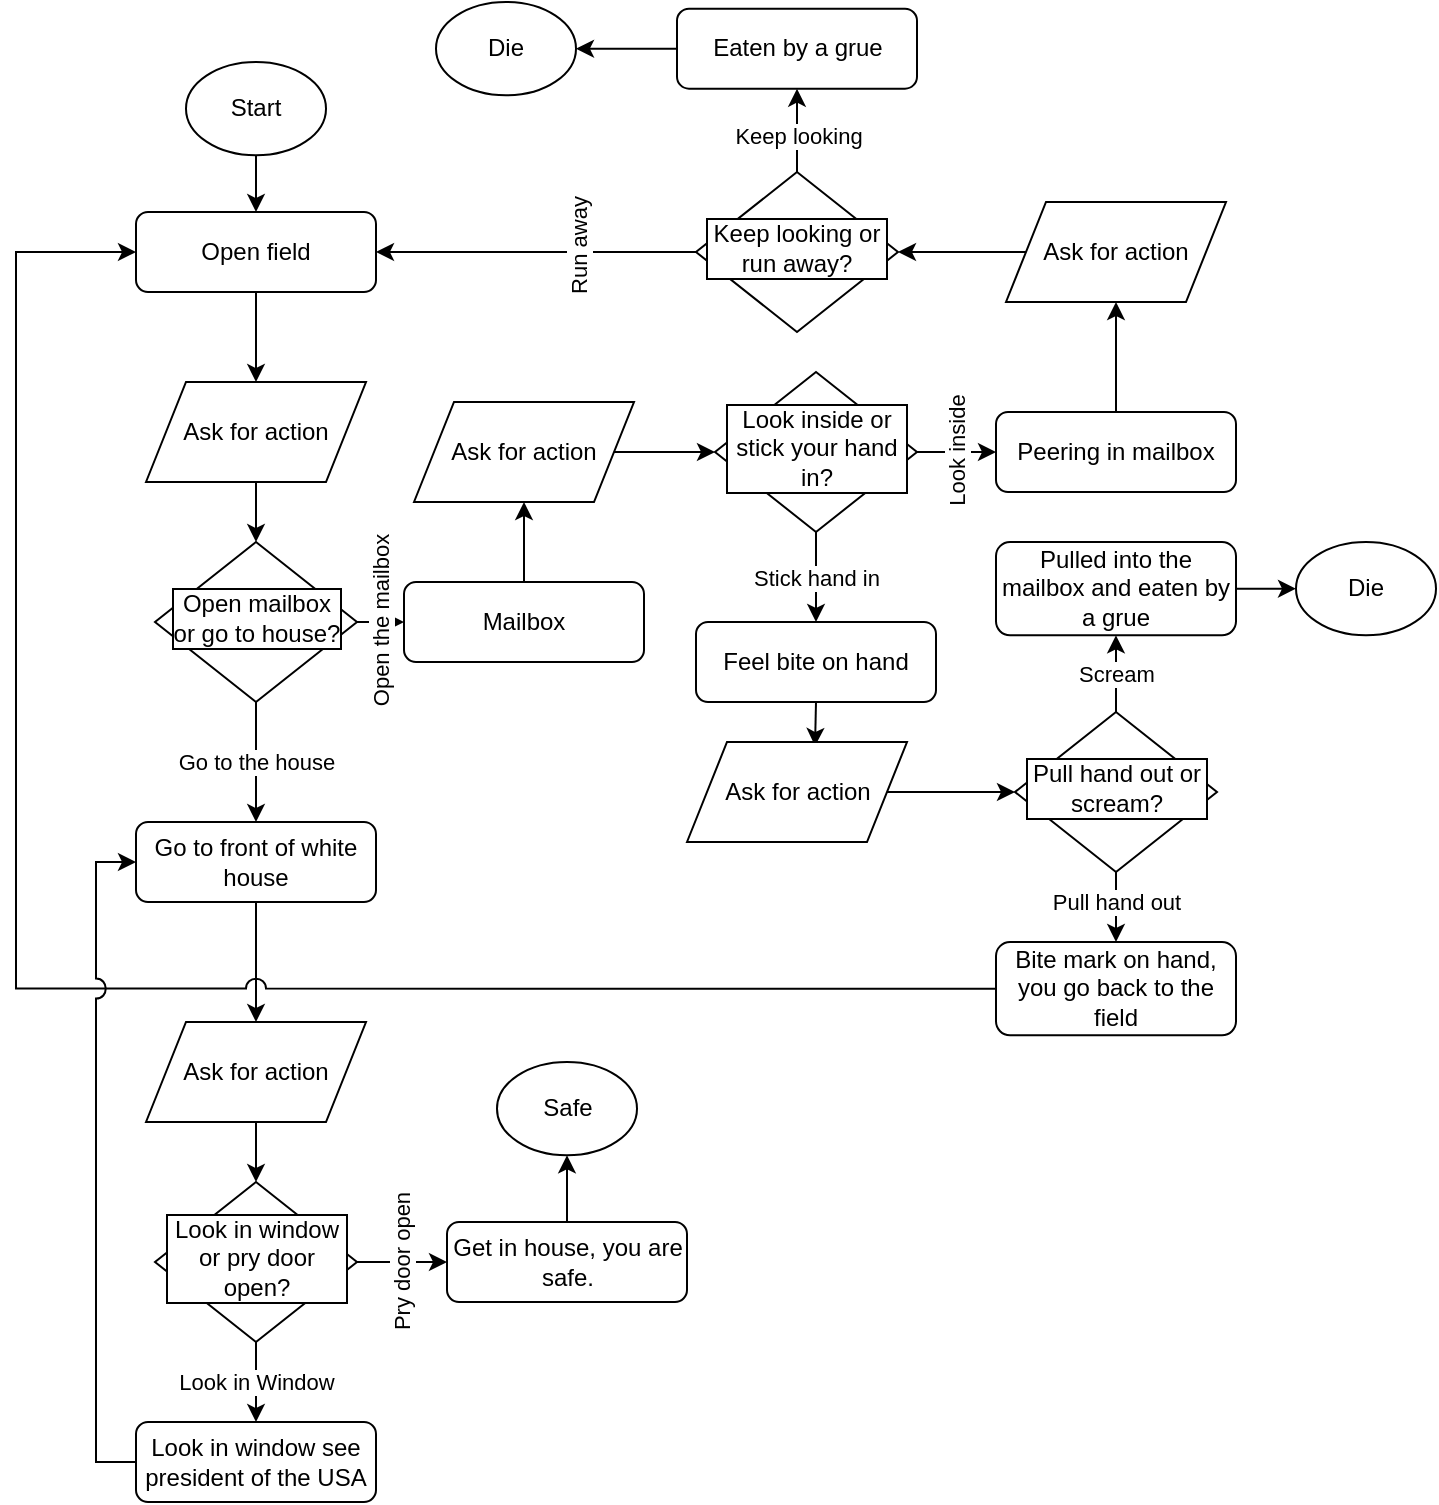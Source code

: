 <mxfile version="14.6.6" type="device"><diagram id="C5RBs43oDa-KdzZeNtuy" name="Page-1"><mxGraphModel dx="942" dy="566" grid="1" gridSize="10" guides="1" tooltips="1" connect="1" arrows="1" fold="1" page="1" pageScale="1" pageWidth="827" pageHeight="1169" math="0" shadow="0"><root><mxCell id="WIyWlLk6GJQsqaUBKTNV-0"/><mxCell id="WIyWlLk6GJQsqaUBKTNV-1" parent="WIyWlLk6GJQsqaUBKTNV-0"/><mxCell id="Blwe6R03RYOW55fdC3U7-5" style="edgeStyle=orthogonalEdgeStyle;rounded=0;orthogonalLoop=1;jettySize=auto;html=1;exitX=0.5;exitY=1;exitDx=0;exitDy=0;entryX=0.5;entryY=0;entryDx=0;entryDy=0;endArrow=classic;endFill=1;" edge="1" parent="WIyWlLk6GJQsqaUBKTNV-1" source="WIyWlLk6GJQsqaUBKTNV-3" target="Blwe6R03RYOW55fdC3U7-4"><mxGeometry relative="1" as="geometry"/></mxCell><mxCell id="WIyWlLk6GJQsqaUBKTNV-3" value="Open field" style="rounded=1;whiteSpace=wrap;html=1;fontSize=12;glass=0;strokeWidth=1;shadow=0;" parent="WIyWlLk6GJQsqaUBKTNV-1" vertex="1"><mxGeometry x="119" y="145" width="120" height="40" as="geometry"/></mxCell><mxCell id="Blwe6R03RYOW55fdC3U7-8" value="Go to the house" style="edgeStyle=orthogonalEdgeStyle;rounded=0;orthogonalLoop=1;jettySize=auto;html=1;exitX=0.5;exitY=1;exitDx=0;exitDy=0;entryX=0.5;entryY=0;entryDx=0;entryDy=0;endArrow=classic;endFill=1;" edge="1" parent="WIyWlLk6GJQsqaUBKTNV-1" source="WIyWlLk6GJQsqaUBKTNV-6" target="Blwe6R03RYOW55fdC3U7-7"><mxGeometry relative="1" as="geometry"/></mxCell><mxCell id="Blwe6R03RYOW55fdC3U7-9" value="Open the mailbox" style="edgeStyle=orthogonalEdgeStyle;rounded=0;orthogonalLoop=1;jettySize=auto;html=1;exitX=1;exitY=0.5;exitDx=0;exitDy=0;entryX=0;entryY=0.5;entryDx=0;entryDy=0;endArrow=classic;endFill=1;horizontal=0;" edge="1" parent="WIyWlLk6GJQsqaUBKTNV-1" source="WIyWlLk6GJQsqaUBKTNV-6" target="Blwe6R03RYOW55fdC3U7-3"><mxGeometry relative="1" as="geometry"/></mxCell><mxCell id="WIyWlLk6GJQsqaUBKTNV-6" value="Open mailbox &lt;br&gt;or go to house?" style="rhombus;whiteSpace=wrap;html=1;shadow=0;fontFamily=Helvetica;fontSize=12;align=center;strokeWidth=1;spacing=6;spacingTop=-4;labelBackgroundColor=#ffffff;labelBorderColor=#000000;" parent="WIyWlLk6GJQsqaUBKTNV-1" vertex="1"><mxGeometry x="128.5" y="310" width="101" height="80" as="geometry"/></mxCell><mxCell id="Blwe6R03RYOW55fdC3U7-1" style="edgeStyle=orthogonalEdgeStyle;rounded=0;orthogonalLoop=1;jettySize=auto;html=1;exitX=0.5;exitY=1;exitDx=0;exitDy=0;entryX=0.5;entryY=0;entryDx=0;entryDy=0;" edge="1" parent="WIyWlLk6GJQsqaUBKTNV-1" source="Blwe6R03RYOW55fdC3U7-0" target="WIyWlLk6GJQsqaUBKTNV-3"><mxGeometry relative="1" as="geometry"/></mxCell><mxCell id="Blwe6R03RYOW55fdC3U7-0" value="Start" style="ellipse;whiteSpace=wrap;html=1;aspect=fixed;" vertex="1" parent="WIyWlLk6GJQsqaUBKTNV-1"><mxGeometry x="144" y="70" width="70" height="46.65" as="geometry"/></mxCell><mxCell id="Blwe6R03RYOW55fdC3U7-11" style="edgeStyle=orthogonalEdgeStyle;rounded=0;orthogonalLoop=1;jettySize=auto;html=1;exitX=0.5;exitY=0;exitDx=0;exitDy=0;entryX=0.5;entryY=1;entryDx=0;entryDy=0;endArrow=classic;endFill=1;" edge="1" parent="WIyWlLk6GJQsqaUBKTNV-1" source="Blwe6R03RYOW55fdC3U7-3" target="Blwe6R03RYOW55fdC3U7-10"><mxGeometry relative="1" as="geometry"/></mxCell><mxCell id="Blwe6R03RYOW55fdC3U7-3" value="Mailbox" style="rounded=1;whiteSpace=wrap;html=1;fontSize=12;glass=0;strokeWidth=1;shadow=0;" vertex="1" parent="WIyWlLk6GJQsqaUBKTNV-1"><mxGeometry x="253" y="330" width="120" height="40" as="geometry"/></mxCell><mxCell id="Blwe6R03RYOW55fdC3U7-6" style="edgeStyle=orthogonalEdgeStyle;rounded=0;orthogonalLoop=1;jettySize=auto;html=1;exitX=0.5;exitY=1;exitDx=0;exitDy=0;entryX=0.5;entryY=0;entryDx=0;entryDy=0;endArrow=classic;endFill=1;" edge="1" parent="WIyWlLk6GJQsqaUBKTNV-1" source="Blwe6R03RYOW55fdC3U7-4" target="WIyWlLk6GJQsqaUBKTNV-6"><mxGeometry relative="1" as="geometry"/></mxCell><mxCell id="Blwe6R03RYOW55fdC3U7-4" value="Ask for action" style="shape=parallelogram;perimeter=parallelogramPerimeter;whiteSpace=wrap;html=1;fixedSize=1;labelBackgroundColor=#ffffff;" vertex="1" parent="WIyWlLk6GJQsqaUBKTNV-1"><mxGeometry x="124" y="230" width="110" height="50" as="geometry"/></mxCell><mxCell id="Blwe6R03RYOW55fdC3U7-44" style="edgeStyle=orthogonalEdgeStyle;rounded=0;jumpStyle=arc;jumpSize=10;orthogonalLoop=1;jettySize=auto;html=1;exitX=0.5;exitY=1;exitDx=0;exitDy=0;endArrow=classic;endFill=1;entryX=0.5;entryY=0;entryDx=0;entryDy=0;" edge="1" parent="WIyWlLk6GJQsqaUBKTNV-1" source="Blwe6R03RYOW55fdC3U7-7" target="Blwe6R03RYOW55fdC3U7-46"><mxGeometry relative="1" as="geometry"><mxPoint x="179" y="580" as="targetPoint"/></mxGeometry></mxCell><mxCell id="Blwe6R03RYOW55fdC3U7-7" value="Go to front of white house" style="rounded=1;whiteSpace=wrap;html=1;fontSize=12;glass=0;strokeWidth=1;shadow=0;" vertex="1" parent="WIyWlLk6GJQsqaUBKTNV-1"><mxGeometry x="119" y="450" width="120" height="40" as="geometry"/></mxCell><mxCell id="Blwe6R03RYOW55fdC3U7-13" style="edgeStyle=orthogonalEdgeStyle;rounded=0;orthogonalLoop=1;jettySize=auto;html=1;exitX=1;exitY=0.5;exitDx=0;exitDy=0;endArrow=classic;endFill=1;" edge="1" parent="WIyWlLk6GJQsqaUBKTNV-1" source="Blwe6R03RYOW55fdC3U7-10" target="Blwe6R03RYOW55fdC3U7-12"><mxGeometry relative="1" as="geometry"/></mxCell><mxCell id="Blwe6R03RYOW55fdC3U7-10" value="Ask for action" style="shape=parallelogram;perimeter=parallelogramPerimeter;whiteSpace=wrap;html=1;fixedSize=1;labelBackgroundColor=#ffffff;" vertex="1" parent="WIyWlLk6GJQsqaUBKTNV-1"><mxGeometry x="258" y="240" width="110" height="50" as="geometry"/></mxCell><mxCell id="Blwe6R03RYOW55fdC3U7-16" value="Stick hand in" style="edgeStyle=orthogonalEdgeStyle;rounded=0;orthogonalLoop=1;jettySize=auto;html=1;exitX=0.5;exitY=1;exitDx=0;exitDy=0;entryX=0.5;entryY=0;entryDx=0;entryDy=0;endArrow=classic;endFill=1;" edge="1" parent="WIyWlLk6GJQsqaUBKTNV-1" source="Blwe6R03RYOW55fdC3U7-12" target="Blwe6R03RYOW55fdC3U7-15"><mxGeometry relative="1" as="geometry"/></mxCell><mxCell id="Blwe6R03RYOW55fdC3U7-27" value="Look inside" style="edgeStyle=orthogonalEdgeStyle;rounded=0;orthogonalLoop=1;jettySize=auto;html=1;exitX=1;exitY=0.5;exitDx=0;exitDy=0;endArrow=classic;endFill=1;entryX=0;entryY=0.5;entryDx=0;entryDy=0;horizontal=0;" edge="1" parent="WIyWlLk6GJQsqaUBKTNV-1" source="Blwe6R03RYOW55fdC3U7-12" target="Blwe6R03RYOW55fdC3U7-14"><mxGeometry relative="1" as="geometry"><mxPoint x="529" y="200" as="targetPoint"/><Array as="points"><mxPoint x="529" y="265"/><mxPoint x="529" y="265"/></Array></mxGeometry></mxCell><mxCell id="Blwe6R03RYOW55fdC3U7-12" value="Look inside or stick your hand in?" style="rhombus;whiteSpace=wrap;html=1;shadow=0;fontFamily=Helvetica;fontSize=12;align=center;strokeWidth=1;spacing=6;spacingTop=-4;labelBackgroundColor=#ffffff;labelBorderColor=#000000;" vertex="1" parent="WIyWlLk6GJQsqaUBKTNV-1"><mxGeometry x="408.5" y="225" width="101" height="80" as="geometry"/></mxCell><mxCell id="Blwe6R03RYOW55fdC3U7-19" style="edgeStyle=orthogonalEdgeStyle;rounded=0;orthogonalLoop=1;jettySize=auto;html=1;entryX=0.5;entryY=1;entryDx=0;entryDy=0;endArrow=classic;endFill=1;exitX=0.5;exitY=0;exitDx=0;exitDy=0;" edge="1" parent="WIyWlLk6GJQsqaUBKTNV-1" source="Blwe6R03RYOW55fdC3U7-14" target="Blwe6R03RYOW55fdC3U7-18"><mxGeometry relative="1" as="geometry"><mxPoint x="529" y="120" as="sourcePoint"/></mxGeometry></mxCell><mxCell id="Blwe6R03RYOW55fdC3U7-14" value="Peering in mailbox" style="rounded=1;whiteSpace=wrap;html=1;fontSize=12;glass=0;strokeWidth=1;shadow=0;" vertex="1" parent="WIyWlLk6GJQsqaUBKTNV-1"><mxGeometry x="549" y="245" width="120" height="40" as="geometry"/></mxCell><mxCell id="Blwe6R03RYOW55fdC3U7-33" style="edgeStyle=orthogonalEdgeStyle;rounded=0;jumpStyle=arc;jumpSize=10;orthogonalLoop=1;jettySize=auto;html=1;exitX=0.5;exitY=1;exitDx=0;exitDy=0;entryX=0.582;entryY=0.04;entryDx=0;entryDy=0;entryPerimeter=0;endArrow=classic;endFill=1;" edge="1" parent="WIyWlLk6GJQsqaUBKTNV-1" source="Blwe6R03RYOW55fdC3U7-15" target="Blwe6R03RYOW55fdC3U7-32"><mxGeometry relative="1" as="geometry"/></mxCell><mxCell id="Blwe6R03RYOW55fdC3U7-15" value="Feel bite on hand" style="rounded=1;whiteSpace=wrap;html=1;fontSize=12;glass=0;strokeWidth=1;shadow=0;" vertex="1" parent="WIyWlLk6GJQsqaUBKTNV-1"><mxGeometry x="399" y="350" width="120" height="40" as="geometry"/></mxCell><mxCell id="Blwe6R03RYOW55fdC3U7-30" style="edgeStyle=orthogonalEdgeStyle;rounded=0;jumpStyle=arc;jumpSize=10;orthogonalLoop=1;jettySize=auto;html=1;exitX=0;exitY=0.5;exitDx=0;exitDy=0;entryX=1;entryY=0.5;entryDx=0;entryDy=0;endArrow=classic;endFill=1;" edge="1" parent="WIyWlLk6GJQsqaUBKTNV-1" source="Blwe6R03RYOW55fdC3U7-18" target="Blwe6R03RYOW55fdC3U7-20"><mxGeometry relative="1" as="geometry"/></mxCell><mxCell id="Blwe6R03RYOW55fdC3U7-18" value="Ask for action" style="shape=parallelogram;perimeter=parallelogramPerimeter;whiteSpace=wrap;html=1;fixedSize=1;labelBackgroundColor=#ffffff;" vertex="1" parent="WIyWlLk6GJQsqaUBKTNV-1"><mxGeometry x="554" y="140" width="110" height="50" as="geometry"/></mxCell><mxCell id="Blwe6R03RYOW55fdC3U7-23" style="edgeStyle=orthogonalEdgeStyle;rounded=0;orthogonalLoop=1;jettySize=auto;html=1;exitX=0.5;exitY=0;exitDx=0;exitDy=0;entryX=0.5;entryY=1;entryDx=0;entryDy=0;endArrow=classic;endFill=1;" edge="1" parent="WIyWlLk6GJQsqaUBKTNV-1" source="Blwe6R03RYOW55fdC3U7-20" target="Blwe6R03RYOW55fdC3U7-22"><mxGeometry relative="1" as="geometry"/></mxCell><mxCell id="Blwe6R03RYOW55fdC3U7-24" value="Keep looking" style="edgeLabel;html=1;align=center;verticalAlign=middle;resizable=0;points=[];" vertex="1" connectable="0" parent="Blwe6R03RYOW55fdC3U7-23"><mxGeometry x="-0.555" y="2" relative="1" as="geometry"><mxPoint x="2" y="-9" as="offset"/></mxGeometry></mxCell><mxCell id="Blwe6R03RYOW55fdC3U7-31" style="edgeStyle=orthogonalEdgeStyle;rounded=0;jumpStyle=arc;jumpSize=10;orthogonalLoop=1;jettySize=auto;html=1;exitX=0;exitY=0.5;exitDx=0;exitDy=0;entryX=1;entryY=0.5;entryDx=0;entryDy=0;endArrow=classic;endFill=1;" edge="1" parent="WIyWlLk6GJQsqaUBKTNV-1" source="Blwe6R03RYOW55fdC3U7-20" target="WIyWlLk6GJQsqaUBKTNV-3"><mxGeometry relative="1" as="geometry"/></mxCell><mxCell id="Blwe6R03RYOW55fdC3U7-43" value="Run away" style="edgeLabel;html=1;align=center;verticalAlign=middle;resizable=0;points=[];horizontal=0;" vertex="1" connectable="0" parent="Blwe6R03RYOW55fdC3U7-31"><mxGeometry x="-0.263" y="-3" relative="1" as="geometry"><mxPoint as="offset"/></mxGeometry></mxCell><mxCell id="Blwe6R03RYOW55fdC3U7-20" value="Keep looking or run away?" style="rhombus;whiteSpace=wrap;html=1;shadow=0;fontFamily=Helvetica;fontSize=12;align=center;strokeWidth=1;spacing=6;spacingTop=-4;labelBackgroundColor=#ffffff;labelBorderColor=#000000;" vertex="1" parent="WIyWlLk6GJQsqaUBKTNV-1"><mxGeometry x="399" y="125" width="101" height="80" as="geometry"/></mxCell><mxCell id="Blwe6R03RYOW55fdC3U7-26" style="edgeStyle=orthogonalEdgeStyle;rounded=0;orthogonalLoop=1;jettySize=auto;html=1;exitX=0;exitY=0.5;exitDx=0;exitDy=0;entryX=1;entryY=0.5;entryDx=0;entryDy=0;endArrow=classic;endFill=1;" edge="1" parent="WIyWlLk6GJQsqaUBKTNV-1" source="Blwe6R03RYOW55fdC3U7-22" target="Blwe6R03RYOW55fdC3U7-25"><mxGeometry relative="1" as="geometry"/></mxCell><mxCell id="Blwe6R03RYOW55fdC3U7-22" value="Eaten by a grue" style="rounded=1;whiteSpace=wrap;html=1;fontSize=12;glass=0;strokeWidth=1;shadow=0;" vertex="1" parent="WIyWlLk6GJQsqaUBKTNV-1"><mxGeometry x="389.5" y="43.33" width="120" height="40" as="geometry"/></mxCell><mxCell id="Blwe6R03RYOW55fdC3U7-25" value="Die" style="ellipse;whiteSpace=wrap;html=1;aspect=fixed;" vertex="1" parent="WIyWlLk6GJQsqaUBKTNV-1"><mxGeometry x="269" y="40" width="70" height="46.65" as="geometry"/></mxCell><mxCell id="Blwe6R03RYOW55fdC3U7-38" style="edgeStyle=orthogonalEdgeStyle;rounded=0;jumpStyle=arc;jumpSize=10;orthogonalLoop=1;jettySize=auto;html=1;exitX=1;exitY=0.5;exitDx=0;exitDy=0;entryX=0;entryY=0.5;entryDx=0;entryDy=0;endArrow=classic;endFill=1;" edge="1" parent="WIyWlLk6GJQsqaUBKTNV-1" source="Blwe6R03RYOW55fdC3U7-32" target="Blwe6R03RYOW55fdC3U7-34"><mxGeometry relative="1" as="geometry"/></mxCell><mxCell id="Blwe6R03RYOW55fdC3U7-32" value="Ask for action" style="shape=parallelogram;perimeter=parallelogramPerimeter;whiteSpace=wrap;html=1;fixedSize=1;labelBackgroundColor=#ffffff;" vertex="1" parent="WIyWlLk6GJQsqaUBKTNV-1"><mxGeometry x="394.5" y="410" width="110" height="50" as="geometry"/></mxCell><mxCell id="Blwe6R03RYOW55fdC3U7-39" value="Scream" style="edgeStyle=orthogonalEdgeStyle;rounded=0;jumpStyle=arc;jumpSize=10;orthogonalLoop=1;jettySize=auto;html=1;exitX=0.5;exitY=0;exitDx=0;exitDy=0;entryX=0.5;entryY=1;entryDx=0;entryDy=0;endArrow=classic;endFill=1;" edge="1" parent="WIyWlLk6GJQsqaUBKTNV-1" source="Blwe6R03RYOW55fdC3U7-34" target="Blwe6R03RYOW55fdC3U7-35"><mxGeometry relative="1" as="geometry"/></mxCell><mxCell id="Blwe6R03RYOW55fdC3U7-41" value="Pull hand out" style="edgeStyle=orthogonalEdgeStyle;rounded=0;jumpStyle=arc;jumpSize=10;orthogonalLoop=1;jettySize=auto;html=1;exitX=0.5;exitY=1;exitDx=0;exitDy=0;entryX=0.5;entryY=0;entryDx=0;entryDy=0;endArrow=classic;endFill=1;" edge="1" parent="WIyWlLk6GJQsqaUBKTNV-1" source="Blwe6R03RYOW55fdC3U7-34" target="Blwe6R03RYOW55fdC3U7-40"><mxGeometry x="-0.143" relative="1" as="geometry"><mxPoint as="offset"/></mxGeometry></mxCell><mxCell id="Blwe6R03RYOW55fdC3U7-34" value="Pull hand out or scream?" style="rhombus;whiteSpace=wrap;html=1;shadow=0;fontFamily=Helvetica;fontSize=12;align=center;strokeWidth=1;spacing=6;spacingTop=-4;labelBackgroundColor=#ffffff;labelBorderColor=#000000;" vertex="1" parent="WIyWlLk6GJQsqaUBKTNV-1"><mxGeometry x="558.5" y="395" width="101" height="80" as="geometry"/></mxCell><mxCell id="Blwe6R03RYOW55fdC3U7-37" style="edgeStyle=orthogonalEdgeStyle;rounded=0;jumpStyle=arc;jumpSize=10;orthogonalLoop=1;jettySize=auto;html=1;exitX=1;exitY=0.5;exitDx=0;exitDy=0;entryX=0;entryY=0.5;entryDx=0;entryDy=0;endArrow=classic;endFill=1;" edge="1" parent="WIyWlLk6GJQsqaUBKTNV-1" source="Blwe6R03RYOW55fdC3U7-35" target="Blwe6R03RYOW55fdC3U7-36"><mxGeometry relative="1" as="geometry"/></mxCell><mxCell id="Blwe6R03RYOW55fdC3U7-35" value="Pulled into the mailbox and eaten by a grue" style="rounded=1;whiteSpace=wrap;html=1;fontSize=12;glass=0;strokeWidth=1;shadow=0;" vertex="1" parent="WIyWlLk6GJQsqaUBKTNV-1"><mxGeometry x="549" y="310" width="120" height="46.67" as="geometry"/></mxCell><mxCell id="Blwe6R03RYOW55fdC3U7-36" value="Die" style="ellipse;whiteSpace=wrap;html=1;aspect=fixed;" vertex="1" parent="WIyWlLk6GJQsqaUBKTNV-1"><mxGeometry x="699" y="310.02" width="70" height="46.65" as="geometry"/></mxCell><mxCell id="Blwe6R03RYOW55fdC3U7-42" style="edgeStyle=orthogonalEdgeStyle;rounded=0;jumpStyle=arc;jumpSize=10;orthogonalLoop=1;jettySize=auto;html=1;exitX=0;exitY=0.5;exitDx=0;exitDy=0;entryX=0;entryY=0.5;entryDx=0;entryDy=0;endArrow=classic;endFill=1;" edge="1" parent="WIyWlLk6GJQsqaUBKTNV-1" source="Blwe6R03RYOW55fdC3U7-40" target="WIyWlLk6GJQsqaUBKTNV-3"><mxGeometry relative="1" as="geometry"><Array as="points"><mxPoint x="59" y="533"/><mxPoint x="59" y="165"/></Array></mxGeometry></mxCell><mxCell id="Blwe6R03RYOW55fdC3U7-40" value="Bite mark on hand, you go back to the field" style="rounded=1;whiteSpace=wrap;html=1;fontSize=12;glass=0;strokeWidth=1;shadow=0;" vertex="1" parent="WIyWlLk6GJQsqaUBKTNV-1"><mxGeometry x="549" y="510" width="120" height="46.67" as="geometry"/></mxCell><mxCell id="Blwe6R03RYOW55fdC3U7-50" value="Pry door open" style="edgeStyle=orthogonalEdgeStyle;rounded=0;jumpStyle=arc;jumpSize=10;orthogonalLoop=1;jettySize=auto;html=1;exitX=1;exitY=0.5;exitDx=0;exitDy=0;entryX=0;entryY=0.5;entryDx=0;entryDy=0;endArrow=classic;endFill=1;horizontal=0;" edge="1" parent="WIyWlLk6GJQsqaUBKTNV-1" source="Blwe6R03RYOW55fdC3U7-45" target="Blwe6R03RYOW55fdC3U7-48"><mxGeometry relative="1" as="geometry"/></mxCell><mxCell id="Blwe6R03RYOW55fdC3U7-51" value="Look in Window" style="edgeStyle=orthogonalEdgeStyle;rounded=0;jumpStyle=arc;jumpSize=10;orthogonalLoop=1;jettySize=auto;html=1;exitX=0.5;exitY=1;exitDx=0;exitDy=0;entryX=0.5;entryY=0;entryDx=0;entryDy=0;endArrow=classic;endFill=1;" edge="1" parent="WIyWlLk6GJQsqaUBKTNV-1" source="Blwe6R03RYOW55fdC3U7-45" target="Blwe6R03RYOW55fdC3U7-49"><mxGeometry relative="1" as="geometry"/></mxCell><mxCell id="Blwe6R03RYOW55fdC3U7-45" value="Look in window or pry door open?" style="rhombus;whiteSpace=wrap;html=1;shadow=0;fontFamily=Helvetica;fontSize=12;align=center;strokeWidth=1;spacing=6;spacingTop=-4;labelBackgroundColor=#ffffff;labelBorderColor=#000000;" vertex="1" parent="WIyWlLk6GJQsqaUBKTNV-1"><mxGeometry x="128.5" y="630" width="101" height="80" as="geometry"/></mxCell><mxCell id="Blwe6R03RYOW55fdC3U7-47" style="edgeStyle=orthogonalEdgeStyle;rounded=0;jumpStyle=arc;jumpSize=10;orthogonalLoop=1;jettySize=auto;html=1;exitX=0.5;exitY=1;exitDx=0;exitDy=0;entryX=0.5;entryY=0;entryDx=0;entryDy=0;endArrow=classic;endFill=1;" edge="1" parent="WIyWlLk6GJQsqaUBKTNV-1" source="Blwe6R03RYOW55fdC3U7-46" target="Blwe6R03RYOW55fdC3U7-45"><mxGeometry relative="1" as="geometry"/></mxCell><mxCell id="Blwe6R03RYOW55fdC3U7-46" value="Ask for action" style="shape=parallelogram;perimeter=parallelogramPerimeter;whiteSpace=wrap;html=1;fixedSize=1;labelBackgroundColor=#ffffff;" vertex="1" parent="WIyWlLk6GJQsqaUBKTNV-1"><mxGeometry x="124" y="550" width="110" height="50" as="geometry"/></mxCell><mxCell id="Blwe6R03RYOW55fdC3U7-52" style="edgeStyle=orthogonalEdgeStyle;rounded=0;jumpStyle=arc;jumpSize=10;orthogonalLoop=1;jettySize=auto;html=1;exitX=0.5;exitY=0;exitDx=0;exitDy=0;endArrow=classic;endFill=1;entryX=0.5;entryY=1;entryDx=0;entryDy=0;" edge="1" parent="WIyWlLk6GJQsqaUBKTNV-1" source="Blwe6R03RYOW55fdC3U7-48" target="Blwe6R03RYOW55fdC3U7-53"><mxGeometry relative="1" as="geometry"><mxPoint x="335" y="625" as="targetPoint"/></mxGeometry></mxCell><mxCell id="Blwe6R03RYOW55fdC3U7-48" value="Get in house, you are safe." style="rounded=1;whiteSpace=wrap;html=1;fontSize=12;glass=0;strokeWidth=1;shadow=0;" vertex="1" parent="WIyWlLk6GJQsqaUBKTNV-1"><mxGeometry x="274.5" y="650" width="120" height="40" as="geometry"/></mxCell><mxCell id="Blwe6R03RYOW55fdC3U7-54" style="edgeStyle=orthogonalEdgeStyle;rounded=0;jumpStyle=arc;jumpSize=10;orthogonalLoop=1;jettySize=auto;html=1;exitX=0;exitY=0.5;exitDx=0;exitDy=0;entryX=0;entryY=0.5;entryDx=0;entryDy=0;endArrow=classic;endFill=1;" edge="1" parent="WIyWlLk6GJQsqaUBKTNV-1" source="Blwe6R03RYOW55fdC3U7-49" target="Blwe6R03RYOW55fdC3U7-7"><mxGeometry relative="1" as="geometry"><Array as="points"><mxPoint x="99" y="770"/><mxPoint x="99" y="470"/></Array></mxGeometry></mxCell><mxCell id="Blwe6R03RYOW55fdC3U7-49" value="Look in window see president of the USA" style="rounded=1;whiteSpace=wrap;html=1;fontSize=12;glass=0;strokeWidth=1;shadow=0;" vertex="1" parent="WIyWlLk6GJQsqaUBKTNV-1"><mxGeometry x="119" y="750" width="120" height="40" as="geometry"/></mxCell><mxCell id="Blwe6R03RYOW55fdC3U7-53" value="Safe" style="ellipse;whiteSpace=wrap;html=1;aspect=fixed;" vertex="1" parent="WIyWlLk6GJQsqaUBKTNV-1"><mxGeometry x="299.5" y="570" width="70" height="46.65" as="geometry"/></mxCell></root></mxGraphModel></diagram></mxfile>